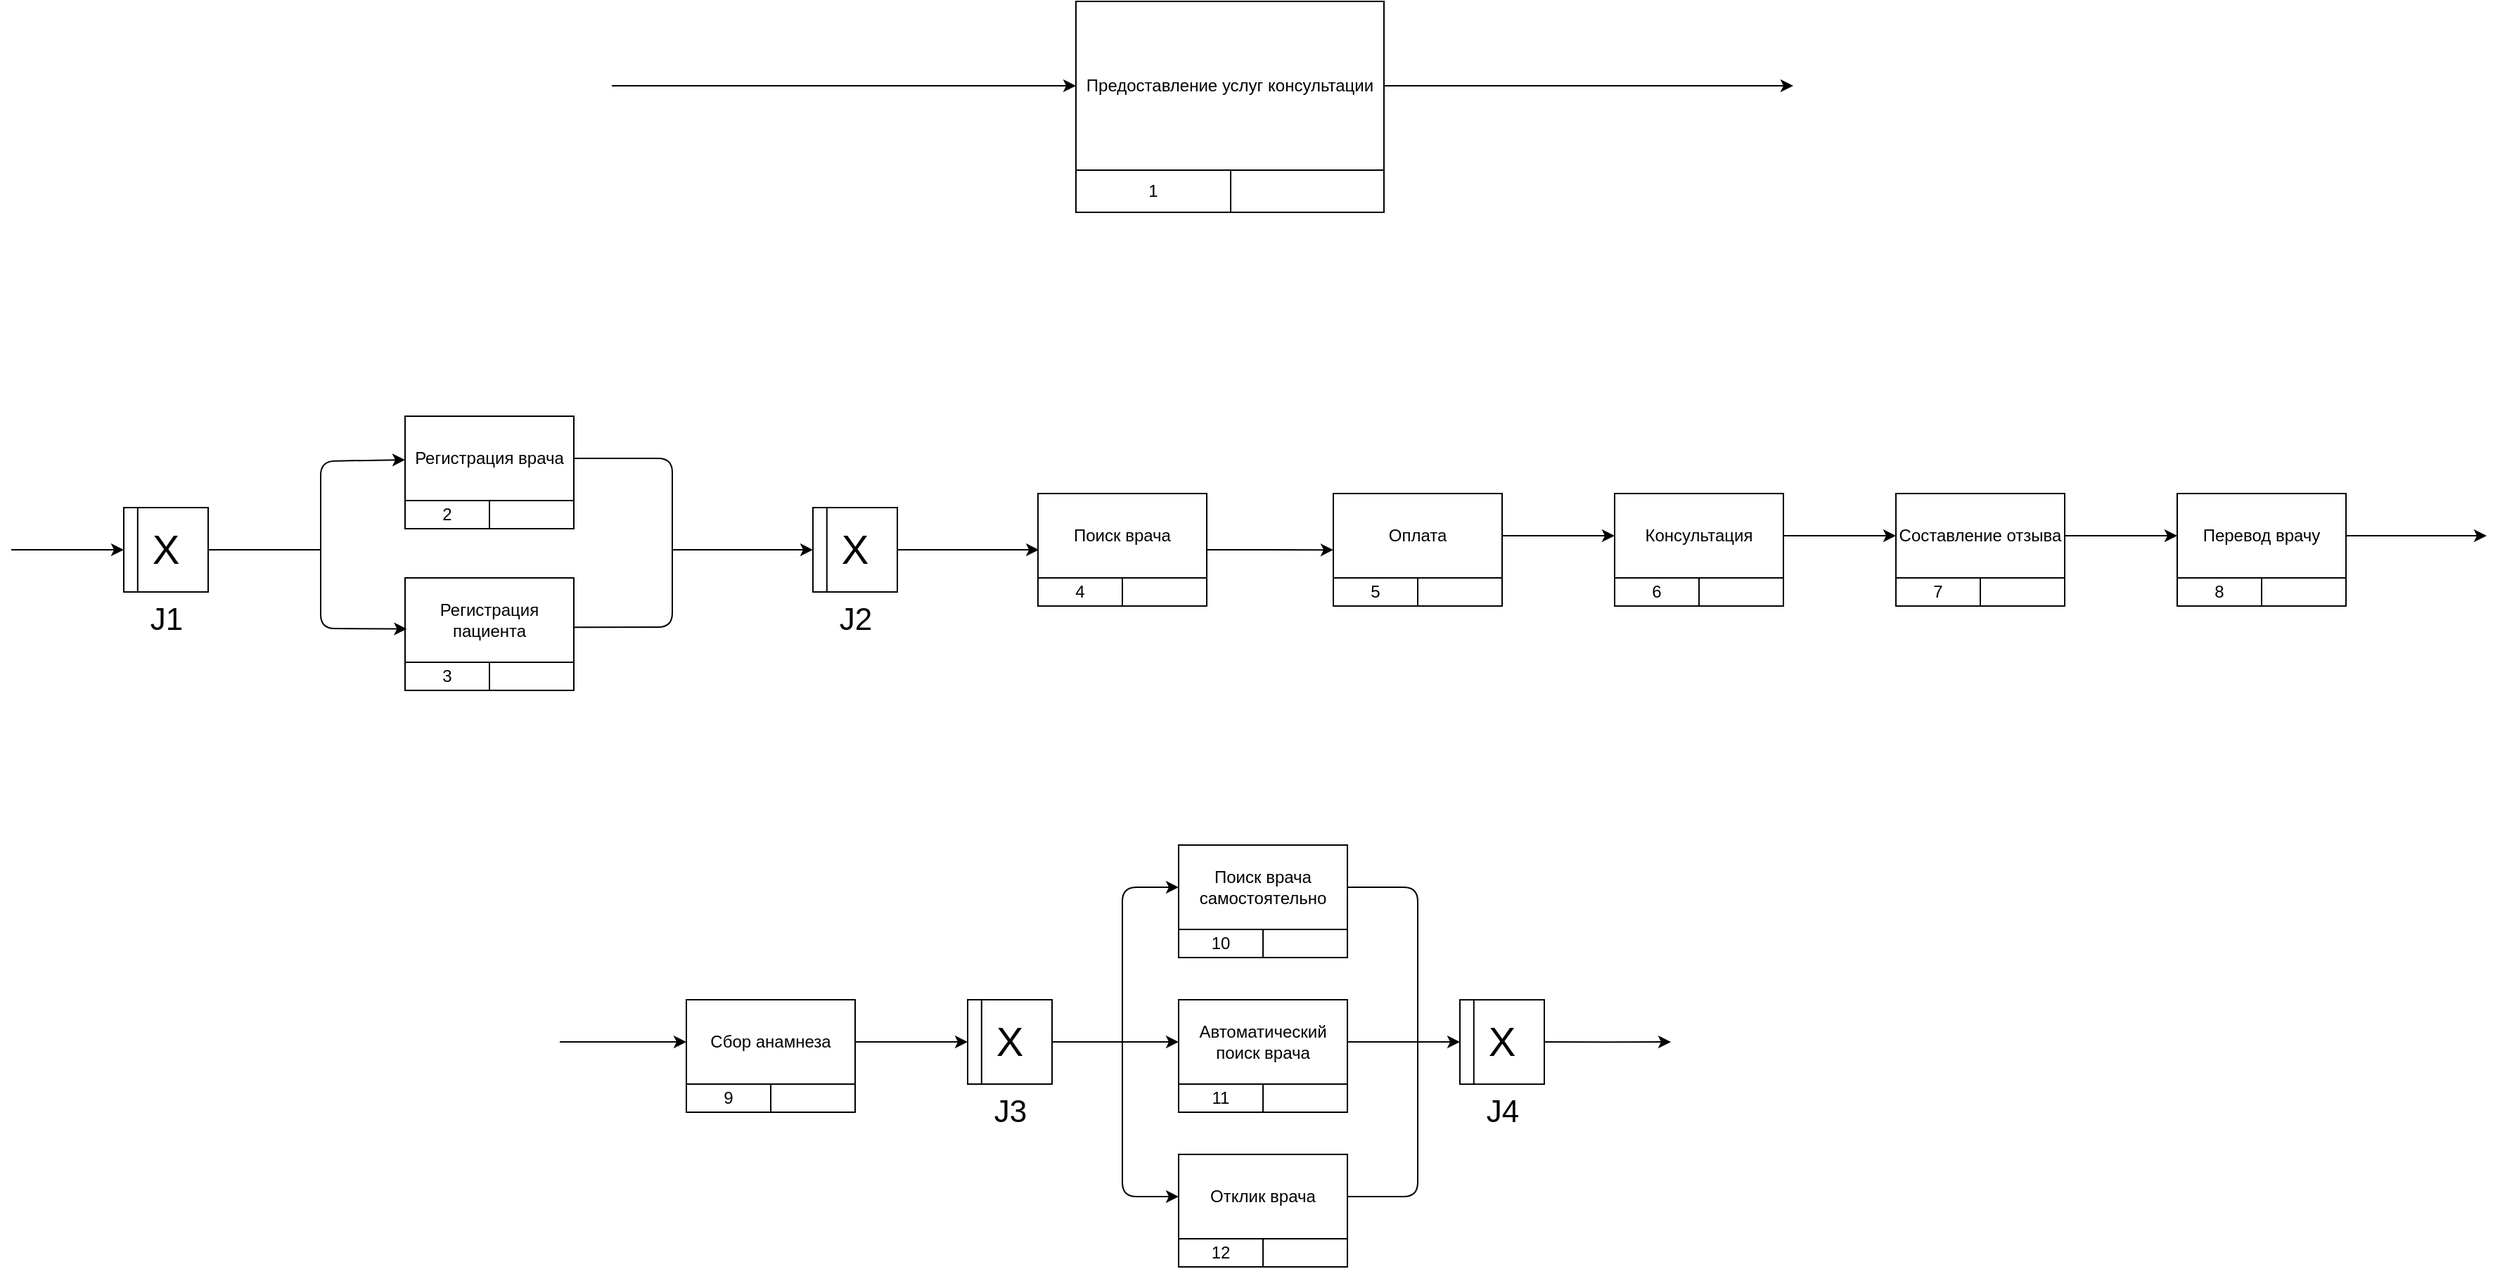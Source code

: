 <mxfile version="13.9.0" type="device"><diagram id="AO6xczYoJzfV93JO40CP" name="Page-1"><mxGraphModel dx="2067" dy="751" grid="1" gridSize="10" guides="1" tooltips="1" connect="1" arrows="1" fold="1" page="1" pageScale="1" pageWidth="827" pageHeight="1169" math="0" shadow="0"><root><mxCell id="0"/><mxCell id="1" parent="0"/><mxCell id="PFlML3wST6GzoPNEJwPe-3" value="Предоставление услуг консультации" style="rounded=0;whiteSpace=wrap;html=1;" parent="1" vertex="1"><mxGeometry x="317" y="220" width="219" height="120" as="geometry"/></mxCell><mxCell id="PFlML3wST6GzoPNEJwPe-4" value="1" style="rounded=0;whiteSpace=wrap;html=1;" parent="1" vertex="1"><mxGeometry x="317" y="340" width="110" height="30" as="geometry"/></mxCell><mxCell id="PFlML3wST6GzoPNEJwPe-5" value="" style="rounded=0;whiteSpace=wrap;html=1;" parent="1" vertex="1"><mxGeometry x="427" y="340" width="109" height="30" as="geometry"/></mxCell><mxCell id="PFlML3wST6GzoPNEJwPe-6" value="" style="endArrow=classic;html=1;entryX=0;entryY=0.5;entryDx=0;entryDy=0;" parent="1" target="PFlML3wST6GzoPNEJwPe-3" edge="1"><mxGeometry width="50" height="50" relative="1" as="geometry"><mxPoint x="-13" y="280" as="sourcePoint"/><mxPoint x="427" y="340" as="targetPoint"/></mxGeometry></mxCell><mxCell id="PFlML3wST6GzoPNEJwPe-7" value="" style="endArrow=classic;html=1;exitX=1;exitY=0.5;exitDx=0;exitDy=0;" parent="1" source="PFlML3wST6GzoPNEJwPe-3" edge="1"><mxGeometry width="50" height="50" relative="1" as="geometry"><mxPoint x="-3" y="250" as="sourcePoint"/><mxPoint x="827" y="280" as="targetPoint"/></mxGeometry></mxCell><mxCell id="PFlML3wST6GzoPNEJwPe-18" value="" style="group" parent="1" vertex="1" connectable="0"><mxGeometry x="-360" y="580" width="60" height="60" as="geometry"/></mxCell><mxCell id="PFlML3wST6GzoPNEJwPe-12" value="&lt;font style=&quot;font-size: 29px&quot;&gt;X&lt;/font&gt;" style="rounded=0;whiteSpace=wrap;html=1;" parent="PFlML3wST6GzoPNEJwPe-18" vertex="1"><mxGeometry width="60" height="60" as="geometry"/></mxCell><mxCell id="PFlML3wST6GzoPNEJwPe-13" value="" style="endArrow=none;html=1;exitX=0.165;exitY=1.001;exitDx=0;exitDy=0;exitPerimeter=0;entryX=0.165;entryY=-0.001;entryDx=0;entryDy=0;entryPerimeter=0;" parent="PFlML3wST6GzoPNEJwPe-18" source="PFlML3wST6GzoPNEJwPe-12" target="PFlML3wST6GzoPNEJwPe-12" edge="1"><mxGeometry width="50" height="50" relative="1" as="geometry"><mxPoint x="30" y="60" as="sourcePoint"/><mxPoint x="100" y="40" as="targetPoint"/></mxGeometry></mxCell><mxCell id="PFlML3wST6GzoPNEJwPe-24" value="" style="group" parent="1" vertex="1" connectable="0"><mxGeometry x="-160" y="515" width="120" height="80" as="geometry"/></mxCell><mxCell id="PFlML3wST6GzoPNEJwPe-10" value="Регистрация врача" style="rounded=0;whiteSpace=wrap;html=1;" parent="PFlML3wST6GzoPNEJwPe-24" vertex="1"><mxGeometry width="120" height="60" as="geometry"/></mxCell><mxCell id="PFlML3wST6GzoPNEJwPe-20" value="2" style="rounded=0;whiteSpace=wrap;html=1;" parent="PFlML3wST6GzoPNEJwPe-24" vertex="1"><mxGeometry y="60" width="60" height="20" as="geometry"/></mxCell><mxCell id="PFlML3wST6GzoPNEJwPe-21" value="" style="rounded=0;whiteSpace=wrap;html=1;" parent="PFlML3wST6GzoPNEJwPe-24" vertex="1"><mxGeometry x="60" y="60" width="60" height="20" as="geometry"/></mxCell><mxCell id="PFlML3wST6GzoPNEJwPe-25" value="" style="group" parent="1" vertex="1" connectable="0"><mxGeometry x="-160" y="630" width="120" height="80" as="geometry"/></mxCell><mxCell id="PFlML3wST6GzoPNEJwPe-11" value="Регистрация пациента" style="rounded=0;whiteSpace=wrap;html=1;" parent="PFlML3wST6GzoPNEJwPe-25" vertex="1"><mxGeometry width="120" height="60" as="geometry"/></mxCell><mxCell id="PFlML3wST6GzoPNEJwPe-22" value="3" style="rounded=0;whiteSpace=wrap;html=1;" parent="PFlML3wST6GzoPNEJwPe-25" vertex="1"><mxGeometry y="60" width="60" height="20" as="geometry"/></mxCell><mxCell id="PFlML3wST6GzoPNEJwPe-23" value="" style="rounded=0;whiteSpace=wrap;html=1;" parent="PFlML3wST6GzoPNEJwPe-25" vertex="1"><mxGeometry x="60" y="60" width="60" height="20" as="geometry"/></mxCell><mxCell id="PFlML3wST6GzoPNEJwPe-26" value="" style="endArrow=classic;html=1;entryX=0;entryY=0.5;entryDx=0;entryDy=0;" parent="1" target="PFlML3wST6GzoPNEJwPe-12" edge="1"><mxGeometry width="50" height="50" relative="1" as="geometry"><mxPoint x="-440" y="610" as="sourcePoint"/><mxPoint x="-170" y="560" as="targetPoint"/></mxGeometry></mxCell><mxCell id="PFlML3wST6GzoPNEJwPe-27" value="" style="endArrow=classic;html=1;" parent="1" target="PFlML3wST6GzoPNEJwPe-10" edge="1"><mxGeometry width="50" height="50" relative="1" as="geometry"><mxPoint x="-220" y="610" as="sourcePoint"/><mxPoint x="-190" y="551" as="targetPoint"/><Array as="points"><mxPoint x="-220" y="547"/></Array></mxGeometry></mxCell><mxCell id="PFlML3wST6GzoPNEJwPe-32" value="" style="group" parent="1" vertex="1" connectable="0"><mxGeometry x="130" y="580" width="60" height="60" as="geometry"/></mxCell><mxCell id="PFlML3wST6GzoPNEJwPe-33" value="&lt;font style=&quot;font-size: 29px&quot;&gt;X&lt;/font&gt;" style="rounded=0;whiteSpace=wrap;html=1;" parent="PFlML3wST6GzoPNEJwPe-32" vertex="1"><mxGeometry width="60" height="60" as="geometry"/></mxCell><mxCell id="PFlML3wST6GzoPNEJwPe-34" value="" style="endArrow=none;html=1;exitX=0.165;exitY=1.001;exitDx=0;exitDy=0;exitPerimeter=0;entryX=0.165;entryY=-0.001;entryDx=0;entryDy=0;entryPerimeter=0;" parent="PFlML3wST6GzoPNEJwPe-32" source="PFlML3wST6GzoPNEJwPe-33" target="PFlML3wST6GzoPNEJwPe-33" edge="1"><mxGeometry width="50" height="50" relative="1" as="geometry"><mxPoint x="30" y="60" as="sourcePoint"/><mxPoint x="100" y="40" as="targetPoint"/></mxGeometry></mxCell><mxCell id="PFlML3wST6GzoPNEJwPe-37" value="" style="endArrow=none;html=1;exitX=1;exitY=0.5;exitDx=0;exitDy=0;" parent="1" source="PFlML3wST6GzoPNEJwPe-12" edge="1"><mxGeometry width="50" height="50" relative="1" as="geometry"><mxPoint x="-210" y="640" as="sourcePoint"/><mxPoint x="-220" y="610" as="targetPoint"/></mxGeometry></mxCell><mxCell id="PFlML3wST6GzoPNEJwPe-38" value="" style="endArrow=classic;html=1;entryX=0.01;entryY=0.605;entryDx=0;entryDy=0;entryPerimeter=0;" parent="1" target="PFlML3wST6GzoPNEJwPe-11" edge="1"><mxGeometry width="50" height="50" relative="1" as="geometry"><mxPoint x="-220" y="610" as="sourcePoint"/><mxPoint x="-160" y="590" as="targetPoint"/><Array as="points"><mxPoint x="-220" y="666"/></Array></mxGeometry></mxCell><mxCell id="PFlML3wST6GzoPNEJwPe-39" value="" style="endArrow=none;html=1;" parent="1" edge="1"><mxGeometry width="50" height="50" relative="1" as="geometry"><mxPoint x="-40" y="545" as="sourcePoint"/><mxPoint x="30" y="610" as="targetPoint"/><Array as="points"><mxPoint x="30" y="545"/></Array></mxGeometry></mxCell><mxCell id="PFlML3wST6GzoPNEJwPe-40" value="" style="endArrow=none;html=1;exitX=0.995;exitY=0.586;exitDx=0;exitDy=0;exitPerimeter=0;" parent="1" source="PFlML3wST6GzoPNEJwPe-11" edge="1"><mxGeometry width="50" height="50" relative="1" as="geometry"><mxPoint y="610" as="sourcePoint"/><mxPoint x="30" y="610" as="targetPoint"/><Array as="points"><mxPoint x="30" y="665"/></Array></mxGeometry></mxCell><mxCell id="PFlML3wST6GzoPNEJwPe-41" value="" style="endArrow=classic;html=1;entryX=0;entryY=0.5;entryDx=0;entryDy=0;" parent="1" target="PFlML3wST6GzoPNEJwPe-33" edge="1"><mxGeometry width="50" height="50" relative="1" as="geometry"><mxPoint x="30" y="610" as="sourcePoint"/><mxPoint x="50" y="560" as="targetPoint"/></mxGeometry></mxCell><mxCell id="PFlML3wST6GzoPNEJwPe-42" value="&lt;font style=&quot;font-size: 22px&quot;&gt;J1&lt;/font&gt;" style="text;html=1;align=center;verticalAlign=middle;resizable=0;points=[];autosize=1;" parent="1" vertex="1"><mxGeometry x="-350" y="650" width="40" height="20" as="geometry"/></mxCell><mxCell id="PFlML3wST6GzoPNEJwPe-43" value="&lt;font style=&quot;font-size: 22px&quot;&gt;J2&lt;br&gt;&lt;/font&gt;" style="text;html=1;align=center;verticalAlign=middle;resizable=0;points=[];autosize=1;" parent="1" vertex="1"><mxGeometry x="140" y="650" width="40" height="20" as="geometry"/></mxCell><mxCell id="PFlML3wST6GzoPNEJwPe-44" value="" style="endArrow=classic;html=1;exitX=1;exitY=0.5;exitDx=0;exitDy=0;" parent="1" source="PFlML3wST6GzoPNEJwPe-33" edge="1"><mxGeometry width="50" height="50" relative="1" as="geometry"><mxPoint x="140" y="610" as="sourcePoint"/><mxPoint x="290.571" y="610" as="targetPoint"/></mxGeometry></mxCell><mxCell id="PFlML3wST6GzoPNEJwPe-46" style="edgeStyle=orthogonalEdgeStyle;rounded=0;orthogonalLoop=1;jettySize=auto;html=1;exitX=0.996;exitY=0.666;exitDx=0;exitDy=0;exitPerimeter=0;" parent="1" source="PFlML3wST6GzoPNEJwPe-45" edge="1"><mxGeometry relative="1" as="geometry"><mxPoint x="500" y="610.095" as="targetPoint"/></mxGeometry></mxCell><mxCell id="PFlML3wST6GzoPNEJwPe-45" value="Поиск врача" style="rounded=0;whiteSpace=wrap;html=1;" parent="1" vertex="1"><mxGeometry x="290" y="570" width="120" height="60" as="geometry"/></mxCell><mxCell id="PFlML3wST6GzoPNEJwPe-47" value="4" style="rounded=0;whiteSpace=wrap;html=1;" parent="1" vertex="1"><mxGeometry x="290" y="630" width="60" height="20" as="geometry"/></mxCell><mxCell id="PFlML3wST6GzoPNEJwPe-48" value="" style="rounded=0;whiteSpace=wrap;html=1;" parent="1" vertex="1"><mxGeometry x="350" y="630" width="60" height="20" as="geometry"/></mxCell><mxCell id="PFlML3wST6GzoPNEJwPe-56" style="edgeStyle=orthogonalEdgeStyle;rounded=0;orthogonalLoop=1;jettySize=auto;html=1;exitX=1;exitY=0.5;exitDx=0;exitDy=0;entryX=0;entryY=0.5;entryDx=0;entryDy=0;" parent="1" source="PFlML3wST6GzoPNEJwPe-49" target="PFlML3wST6GzoPNEJwPe-52" edge="1"><mxGeometry relative="1" as="geometry"/></mxCell><mxCell id="PFlML3wST6GzoPNEJwPe-49" value="Оплата" style="rounded=0;whiteSpace=wrap;html=1;" parent="1" vertex="1"><mxGeometry x="500" y="570" width="120" height="60" as="geometry"/></mxCell><mxCell id="PFlML3wST6GzoPNEJwPe-50" value="5" style="rounded=0;whiteSpace=wrap;html=1;" parent="1" vertex="1"><mxGeometry x="500" y="630" width="60" height="20" as="geometry"/></mxCell><mxCell id="PFlML3wST6GzoPNEJwPe-51" value="" style="rounded=0;whiteSpace=wrap;html=1;" parent="1" vertex="1"><mxGeometry x="560" y="630" width="60" height="20" as="geometry"/></mxCell><mxCell id="PFlML3wST6GzoPNEJwPe-66" style="edgeStyle=orthogonalEdgeStyle;rounded=0;orthogonalLoop=1;jettySize=auto;html=1;exitX=1;exitY=0.5;exitDx=0;exitDy=0;entryX=0;entryY=0.5;entryDx=0;entryDy=0;" parent="1" source="PFlML3wST6GzoPNEJwPe-52" target="PFlML3wST6GzoPNEJwPe-57" edge="1"><mxGeometry relative="1" as="geometry"/></mxCell><mxCell id="PFlML3wST6GzoPNEJwPe-52" value="Консультация" style="rounded=0;whiteSpace=wrap;html=1;" parent="1" vertex="1"><mxGeometry x="700" y="570" width="120" height="60" as="geometry"/></mxCell><mxCell id="PFlML3wST6GzoPNEJwPe-53" value="6" style="rounded=0;whiteSpace=wrap;html=1;" parent="1" vertex="1"><mxGeometry x="700" y="630" width="60" height="20" as="geometry"/></mxCell><mxCell id="PFlML3wST6GzoPNEJwPe-54" value="" style="rounded=0;whiteSpace=wrap;html=1;" parent="1" vertex="1"><mxGeometry x="760" y="630" width="60" height="20" as="geometry"/></mxCell><mxCell id="PFlML3wST6GzoPNEJwPe-67" style="edgeStyle=orthogonalEdgeStyle;rounded=0;orthogonalLoop=1;jettySize=auto;html=1;exitX=1;exitY=0.5;exitDx=0;exitDy=0;entryX=0;entryY=0.5;entryDx=0;entryDy=0;" parent="1" source="PFlML3wST6GzoPNEJwPe-57" target="PFlML3wST6GzoPNEJwPe-60" edge="1"><mxGeometry relative="1" as="geometry"/></mxCell><mxCell id="PFlML3wST6GzoPNEJwPe-57" value="Составление отзыва" style="rounded=0;whiteSpace=wrap;html=1;" parent="1" vertex="1"><mxGeometry x="900" y="570" width="120" height="60" as="geometry"/></mxCell><mxCell id="PFlML3wST6GzoPNEJwPe-58" value="7" style="rounded=0;whiteSpace=wrap;html=1;" parent="1" vertex="1"><mxGeometry x="900" y="630" width="60" height="20" as="geometry"/></mxCell><mxCell id="PFlML3wST6GzoPNEJwPe-59" value="" style="rounded=0;whiteSpace=wrap;html=1;" parent="1" vertex="1"><mxGeometry x="960" y="630" width="60" height="20" as="geometry"/></mxCell><mxCell id="PFlML3wST6GzoPNEJwPe-69" style="edgeStyle=orthogonalEdgeStyle;rounded=0;orthogonalLoop=1;jettySize=auto;html=1;exitX=1;exitY=0.5;exitDx=0;exitDy=0;" parent="1" source="PFlML3wST6GzoPNEJwPe-60" edge="1"><mxGeometry relative="1" as="geometry"><mxPoint x="1320" y="600" as="targetPoint"/></mxGeometry></mxCell><mxCell id="PFlML3wST6GzoPNEJwPe-60" value="Перевод врачу" style="rounded=0;whiteSpace=wrap;html=1;" parent="1" vertex="1"><mxGeometry x="1100" y="570" width="120" height="60" as="geometry"/></mxCell><mxCell id="PFlML3wST6GzoPNEJwPe-61" value="8" style="rounded=0;whiteSpace=wrap;html=1;" parent="1" vertex="1"><mxGeometry x="1100" y="630" width="60" height="20" as="geometry"/></mxCell><mxCell id="PFlML3wST6GzoPNEJwPe-62" value="" style="rounded=0;whiteSpace=wrap;html=1;" parent="1" vertex="1"><mxGeometry x="1160" y="630" width="60" height="20" as="geometry"/></mxCell><mxCell id="PFlML3wST6GzoPNEJwPe-75" value="" style="group" parent="1" vertex="1" connectable="0"><mxGeometry x="40" y="930" width="120" height="80" as="geometry"/></mxCell><mxCell id="PFlML3wST6GzoPNEJwPe-76" value="Сбор анамнеза" style="rounded=0;whiteSpace=wrap;html=1;" parent="PFlML3wST6GzoPNEJwPe-75" vertex="1"><mxGeometry width="120" height="60" as="geometry"/></mxCell><mxCell id="PFlML3wST6GzoPNEJwPe-77" value="9" style="rounded=0;whiteSpace=wrap;html=1;" parent="PFlML3wST6GzoPNEJwPe-75" vertex="1"><mxGeometry y="60" width="60" height="20" as="geometry"/></mxCell><mxCell id="PFlML3wST6GzoPNEJwPe-78" value="" style="rounded=0;whiteSpace=wrap;html=1;" parent="PFlML3wST6GzoPNEJwPe-75" vertex="1"><mxGeometry x="60" y="60" width="60" height="20" as="geometry"/></mxCell><mxCell id="PFlML3wST6GzoPNEJwPe-79" value="" style="group" parent="1" vertex="1" connectable="0"><mxGeometry x="240" y="930" width="60" height="60" as="geometry"/></mxCell><mxCell id="PFlML3wST6GzoPNEJwPe-80" value="&lt;font style=&quot;font-size: 29px&quot;&gt;X&lt;/font&gt;" style="rounded=0;whiteSpace=wrap;html=1;" parent="PFlML3wST6GzoPNEJwPe-79" vertex="1"><mxGeometry width="60" height="60" as="geometry"/></mxCell><mxCell id="PFlML3wST6GzoPNEJwPe-81" value="" style="endArrow=none;html=1;exitX=0.165;exitY=1.001;exitDx=0;exitDy=0;exitPerimeter=0;entryX=0.165;entryY=-0.001;entryDx=0;entryDy=0;entryPerimeter=0;" parent="PFlML3wST6GzoPNEJwPe-79" source="PFlML3wST6GzoPNEJwPe-80" target="PFlML3wST6GzoPNEJwPe-80" edge="1"><mxGeometry width="50" height="50" relative="1" as="geometry"><mxPoint x="30" y="60" as="sourcePoint"/><mxPoint x="100" y="40" as="targetPoint"/></mxGeometry></mxCell><mxCell id="PFlML3wST6GzoPNEJwPe-83" value="&lt;font style=&quot;font-size: 22px&quot;&gt;J3&lt;br&gt;&lt;/font&gt;" style="text;html=1;align=center;verticalAlign=middle;resizable=0;points=[];autosize=1;" parent="1" vertex="1"><mxGeometry x="250" y="1000" width="40" height="20" as="geometry"/></mxCell><mxCell id="PFlML3wST6GzoPNEJwPe-86" value="" style="endArrow=classic;html=1;entryX=0;entryY=0.5;entryDx=0;entryDy=0;" parent="1" target="PFlML3wST6GzoPNEJwPe-76" edge="1"><mxGeometry width="50" height="50" relative="1" as="geometry"><mxPoint x="-50" y="960" as="sourcePoint"/><mxPoint x="240" y="820" as="targetPoint"/></mxGeometry></mxCell><mxCell id="PFlML3wST6GzoPNEJwPe-87" value="" style="endArrow=classic;html=1;exitX=1;exitY=0.5;exitDx=0;exitDy=0;entryX=0;entryY=0.5;entryDx=0;entryDy=0;" parent="1" source="PFlML3wST6GzoPNEJwPe-76" target="PFlML3wST6GzoPNEJwPe-80" edge="1"><mxGeometry width="50" height="50" relative="1" as="geometry"><mxPoint x="190" y="870" as="sourcePoint"/><mxPoint x="240" y="820" as="targetPoint"/></mxGeometry></mxCell><mxCell id="PFlML3wST6GzoPNEJwPe-88" value="Поиск врача самостоятельно" style="rounded=0;whiteSpace=wrap;html=1;" parent="1" vertex="1"><mxGeometry x="390" y="820" width="120" height="60" as="geometry"/></mxCell><mxCell id="PFlML3wST6GzoPNEJwPe-89" value="10" style="rounded=0;whiteSpace=wrap;html=1;" parent="1" vertex="1"><mxGeometry x="390" y="880" width="60" height="20" as="geometry"/></mxCell><mxCell id="PFlML3wST6GzoPNEJwPe-90" value="" style="rounded=0;whiteSpace=wrap;html=1;" parent="1" vertex="1"><mxGeometry x="450" y="880" width="60" height="20" as="geometry"/></mxCell><mxCell id="PFlML3wST6GzoPNEJwPe-110" style="edgeStyle=orthogonalEdgeStyle;rounded=0;orthogonalLoop=1;jettySize=auto;html=1;exitX=1;exitY=0.5;exitDx=0;exitDy=0;entryX=0;entryY=0.5;entryDx=0;entryDy=0;" parent="1" source="PFlML3wST6GzoPNEJwPe-91" target="PFlML3wST6GzoPNEJwPe-103" edge="1"><mxGeometry relative="1" as="geometry"/></mxCell><mxCell id="PFlML3wST6GzoPNEJwPe-91" value="Автоматический поиск врача" style="rounded=0;whiteSpace=wrap;html=1;" parent="1" vertex="1"><mxGeometry x="390" y="930" width="120" height="60" as="geometry"/></mxCell><mxCell id="PFlML3wST6GzoPNEJwPe-92" value="11" style="rounded=0;whiteSpace=wrap;html=1;" parent="1" vertex="1"><mxGeometry x="390" y="990" width="60" height="20" as="geometry"/></mxCell><mxCell id="PFlML3wST6GzoPNEJwPe-93" value="" style="rounded=0;whiteSpace=wrap;html=1;" parent="1" vertex="1"><mxGeometry x="450" y="990" width="60" height="20" as="geometry"/></mxCell><mxCell id="PFlML3wST6GzoPNEJwPe-94" value="Отклик врача" style="rounded=0;whiteSpace=wrap;html=1;" parent="1" vertex="1"><mxGeometry x="390" y="1040" width="120" height="60" as="geometry"/></mxCell><mxCell id="PFlML3wST6GzoPNEJwPe-95" value="12" style="rounded=0;whiteSpace=wrap;html=1;" parent="1" vertex="1"><mxGeometry x="390" y="1100" width="60" height="20" as="geometry"/></mxCell><mxCell id="PFlML3wST6GzoPNEJwPe-96" value="" style="rounded=0;whiteSpace=wrap;html=1;" parent="1" vertex="1"><mxGeometry x="450" y="1100" width="60" height="20" as="geometry"/></mxCell><mxCell id="PFlML3wST6GzoPNEJwPe-98" value="" style="endArrow=none;html=1;exitX=1;exitY=0.5;exitDx=0;exitDy=0;" parent="1" source="PFlML3wST6GzoPNEJwPe-80" edge="1"><mxGeometry width="50" height="50" relative="1" as="geometry"><mxPoint x="390" y="940" as="sourcePoint"/><mxPoint x="350" y="960" as="targetPoint"/></mxGeometry></mxCell><mxCell id="PFlML3wST6GzoPNEJwPe-99" value="" style="endArrow=classic;html=1;entryX=0;entryY=0.5;entryDx=0;entryDy=0;" parent="1" target="PFlML3wST6GzoPNEJwPe-88" edge="1"><mxGeometry width="50" height="50" relative="1" as="geometry"><mxPoint x="350" y="960" as="sourcePoint"/><mxPoint x="440" y="890" as="targetPoint"/><Array as="points"><mxPoint x="350" y="850"/></Array></mxGeometry></mxCell><mxCell id="PFlML3wST6GzoPNEJwPe-100" value="" style="endArrow=classic;html=1;entryX=0;entryY=0.5;entryDx=0;entryDy=0;" parent="1" target="PFlML3wST6GzoPNEJwPe-94" edge="1"><mxGeometry width="50" height="50" relative="1" as="geometry"><mxPoint x="350" y="960" as="sourcePoint"/><mxPoint x="440" y="890" as="targetPoint"/><Array as="points"><mxPoint x="350" y="1070"/></Array></mxGeometry></mxCell><mxCell id="PFlML3wST6GzoPNEJwPe-101" value="" style="endArrow=classic;html=1;" parent="1" target="PFlML3wST6GzoPNEJwPe-91" edge="1"><mxGeometry width="50" height="50" relative="1" as="geometry"><mxPoint x="350" y="960" as="sourcePoint"/><mxPoint x="440" y="890" as="targetPoint"/></mxGeometry></mxCell><mxCell id="PFlML3wST6GzoPNEJwPe-102" value="" style="group" parent="1" vertex="1" connectable="0"><mxGeometry x="590" y="930.06" width="60" height="60" as="geometry"/></mxCell><mxCell id="PFlML3wST6GzoPNEJwPe-103" value="&lt;font style=&quot;font-size: 29px&quot;&gt;X&lt;/font&gt;" style="rounded=0;whiteSpace=wrap;html=1;" parent="PFlML3wST6GzoPNEJwPe-102" vertex="1"><mxGeometry width="60" height="60" as="geometry"/></mxCell><mxCell id="PFlML3wST6GzoPNEJwPe-104" value="" style="endArrow=none;html=1;exitX=0.165;exitY=1.001;exitDx=0;exitDy=0;exitPerimeter=0;entryX=0.165;entryY=-0.001;entryDx=0;entryDy=0;entryPerimeter=0;" parent="PFlML3wST6GzoPNEJwPe-102" source="PFlML3wST6GzoPNEJwPe-103" target="PFlML3wST6GzoPNEJwPe-103" edge="1"><mxGeometry width="50" height="50" relative="1" as="geometry"><mxPoint x="30" y="60" as="sourcePoint"/><mxPoint x="100" y="40" as="targetPoint"/></mxGeometry></mxCell><mxCell id="PFlML3wST6GzoPNEJwPe-105" value="&lt;font style=&quot;font-size: 22px&quot;&gt;J4&lt;br&gt;&lt;/font&gt;" style="text;html=1;align=center;verticalAlign=middle;resizable=0;points=[];autosize=1;" parent="1" vertex="1"><mxGeometry x="600" y="1000.06" width="40" height="20" as="geometry"/></mxCell><mxCell id="PFlML3wST6GzoPNEJwPe-107" value="" style="endArrow=none;html=1;exitX=1;exitY=0.5;exitDx=0;exitDy=0;" parent="1" source="PFlML3wST6GzoPNEJwPe-88" edge="1"><mxGeometry width="50" height="50" relative="1" as="geometry"><mxPoint x="390" y="940" as="sourcePoint"/><mxPoint x="560" y="960" as="targetPoint"/><Array as="points"><mxPoint x="560" y="850"/></Array></mxGeometry></mxCell><mxCell id="PFlML3wST6GzoPNEJwPe-108" value="" style="endArrow=none;html=1;exitX=1;exitY=0.5;exitDx=0;exitDy=0;" parent="1" source="PFlML3wST6GzoPNEJwPe-94" edge="1"><mxGeometry width="50" height="50" relative="1" as="geometry"><mxPoint x="390" y="940" as="sourcePoint"/><mxPoint x="560" y="960" as="targetPoint"/><Array as="points"><mxPoint x="560" y="1070"/></Array></mxGeometry></mxCell><mxCell id="PFlML3wST6GzoPNEJwPe-111" style="edgeStyle=orthogonalEdgeStyle;rounded=0;orthogonalLoop=1;jettySize=auto;html=1;exitX=1;exitY=0.5;exitDx=0;exitDy=0;" parent="1" source="PFlML3wST6GzoPNEJwPe-103" edge="1"><mxGeometry relative="1" as="geometry"><mxPoint x="740" y="960" as="targetPoint"/></mxGeometry></mxCell></root></mxGraphModel></diagram></mxfile>